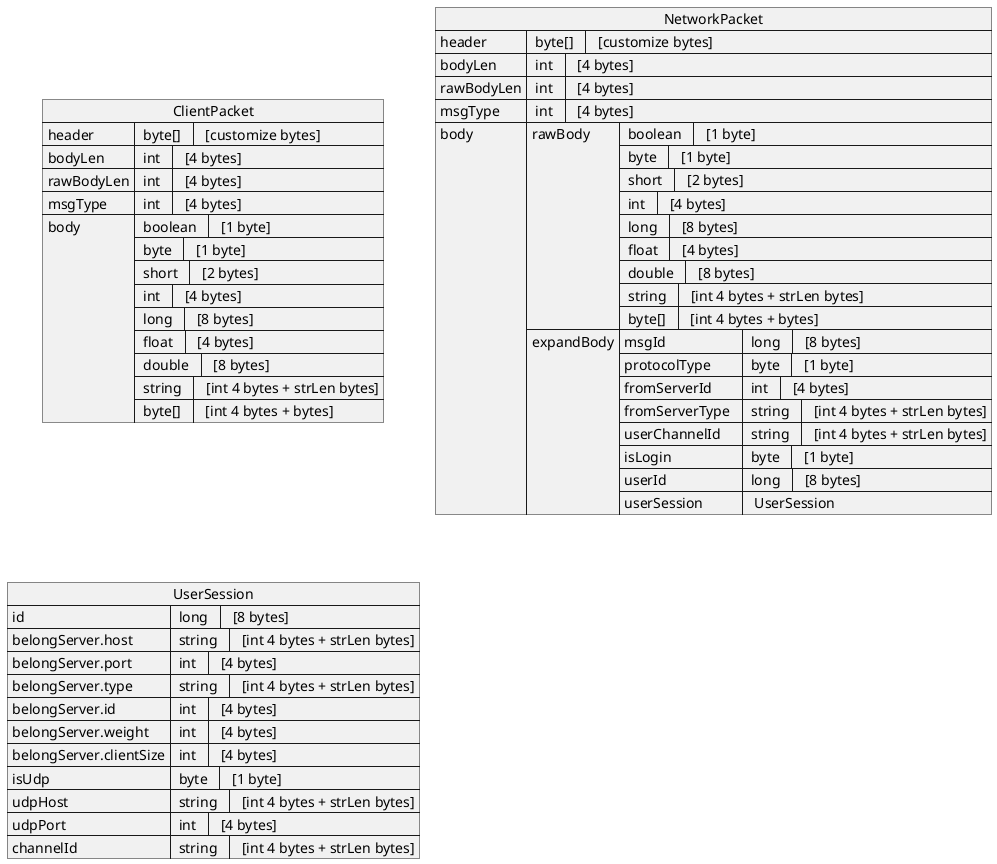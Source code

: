 @startuml
json ClientPacket {
"header":{" byte[]  " : "  [customize bytes]"},
"bodyLen":{" int  " : "  [4 bytes]"},
"rawBodyLen":{" int  " : "  [4 bytes]"},
"msgType":{" int  " : "  [4 bytes]"},
"body": [
    {" boolean  " : "  [1 byte]"},
    {" byte  " : "  [1 byte]"},
    {" short  " : "  [2 bytes]"},
    {" int  " : "  [4 bytes]"},
    {" long  " : "  [8 bytes]"},
    {" float  " : "  [4 bytes]"},
    {" double  " : "  [8 bytes]"},
    {" string  " : "  [int 4 bytes + strLen bytes]"},
    {" byte[]  " : "  [int 4 bytes + bytes]"}
 ]
}

json NetworkPacket {
"header":{" byte[]  " : "  [customize bytes]"},
"bodyLen":{" int  " : "  [4 bytes]"},
"rawBodyLen":{" int  " : "  [4 bytes]"},
"msgType":{" int  " : "  [4 bytes]"},
"body": {
    "rawBody":
    [
        {" boolean  " : "  [1 byte]"},
        {" byte  " : "  [1 byte]"},
        {" short  " : "  [2 bytes]"},
        {" int  " : "  [4 bytes]"},
        {" long  " : "  [8 bytes]"},
        {" float  " : "  [4 bytes]"},
        {" double  " : "  [8 bytes]"},
        {" string  " : "  [int 4 bytes + strLen bytes]"},
        {" byte[]  " : "  [int 4 bytes + bytes]"}
    ],
     "expandBody":
     {
        "msgId":{" long  " : "  [8 bytes]"},
        ' 0:tcp,1:udp,2:binary_websocket,3:text_websocket,4:http
        "protocolType": {" byte  " : "  [1 byte]"},
        "fromServerId  " : {" int  " : "  [4 bytes]"},
        "fromServerType  " :   {" string  " : "  [int 4 bytes + strLen bytes]"},
        "userChannelId  " :   {" string  " : "  [int 4 bytes + strLen bytes]"},
        "isLogin" : {" byte  " : "  [1 byte]"},
         "userId":{" long  " : "  [8 bytes]"},
        "userSession" : "  UserSession "
     }
 }
}

json UserSession {
    "id": {" long  " : "  [8 bytes]"},
    "belongServer.host": {" string  " : "  [int 4 bytes + strLen bytes]"},
    "belongServer.port": {" int  " : "  [4 bytes]"},
    "belongServer.type": {" string  " : "  [int 4 bytes + strLen bytes]"},
    "belongServer.id": {" int  " : "  [4 bytes]"},
    "belongServer.weight": {" int  " : "  [4 bytes]"},
    "belongServer.clientSize": {" int  " : "  [4 bytes]"},
    "isUdp": {" byte  " : "  [1 byte]"},
    "udpHost": {" string  " : "  [int 4 bytes + strLen bytes]"},
    "udpPort": {" int  " : "  [4 bytes]"},
    "channelId": {" string  " : "  [int 4 bytes + strLen bytes]"}
}
@enduml